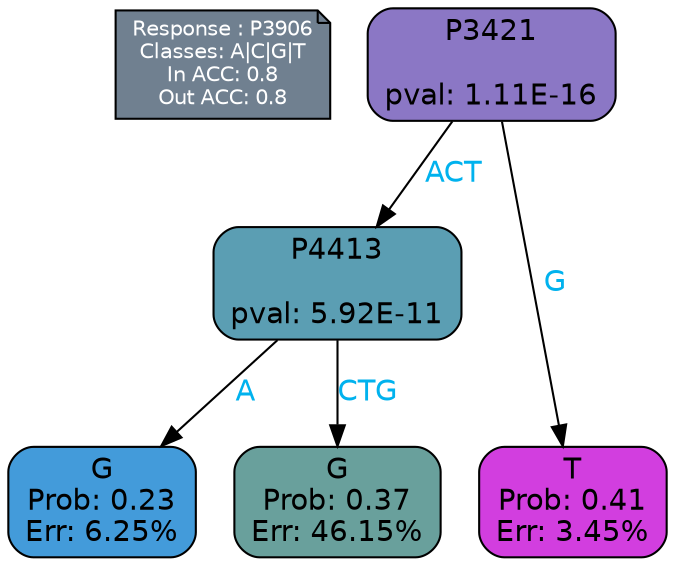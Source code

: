 digraph Tree {
node [shape=box, style="filled, rounded", color="black", fontname=helvetica] ;
graph [ranksep=equally, splines=polylines, bgcolor=transparent, dpi=600] ;
edge [fontname=helvetica] ;
LEGEND [label="Response : P3906
Classes: A|C|G|T
In ACC: 0.8
Out ACC: 0.8
",shape=note,align=left,style=filled,fillcolor="slategray",fontcolor="white",fontsize=10];1 [label="P3421

pval: 1.11E-16", fillcolor="#8b77c5"] ;
2 [label="P4413

pval: 5.92E-11", fillcolor="#5b9eb3"] ;
3 [label="G
Prob: 0.23
Err: 6.25%", fillcolor="#439bda"] ;
4 [label="G
Prob: 0.37
Err: 46.15%", fillcolor="#69a09c"] ;
5 [label="T
Prob: 0.41
Err: 3.45%", fillcolor="#d23edf"] ;
1 -> 2 [label="ACT",fontcolor=deepskyblue2] ;
1 -> 5 [label="G",fontcolor=deepskyblue2] ;
2 -> 3 [label="A",fontcolor=deepskyblue2] ;
2 -> 4 [label="CTG",fontcolor=deepskyblue2] ;
{rank = same; 3;4;5;}{rank = same; LEGEND;1;}}